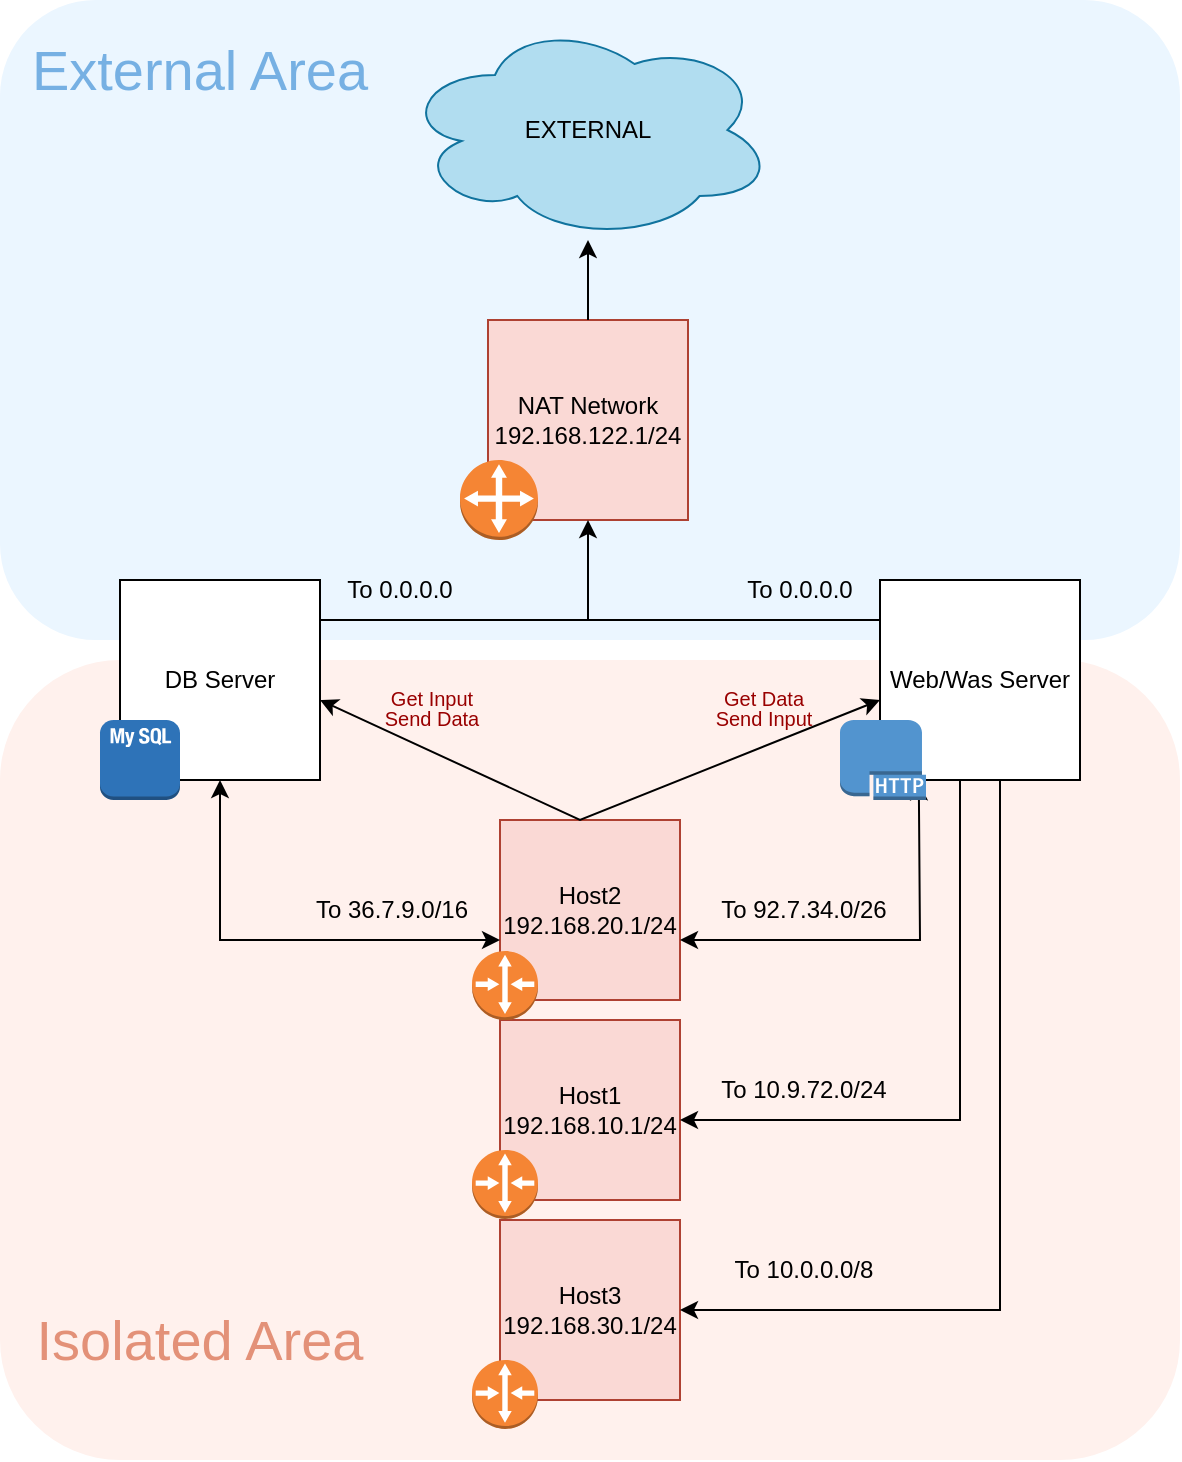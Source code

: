 <mxfile version="20.4.2" type="device"><diagram id="bxYUA1YPEKMAFl4biI23" name="페이지-1"><mxGraphModel dx="2067" dy="1337" grid="1" gridSize="10" guides="1" tooltips="1" connect="1" arrows="1" fold="1" page="1" pageScale="1" pageWidth="827" pageHeight="1169" math="0" shadow="0"><root><mxCell id="0"/><mxCell id="1" parent="0"/><mxCell id="dsKPmO-VWe0PHY5mTytd-50" value="" style="rounded=1;whiteSpace=wrap;html=1;fontSize=28;fontColor=#76B0E3;fillColor=#FFF1ED;strokeColor=none;" vertex="1" parent="1"><mxGeometry x="60" y="340" width="590" height="400" as="geometry"/></mxCell><mxCell id="dsKPmO-VWe0PHY5mTytd-48" value="" style="rounded=1;whiteSpace=wrap;html=1;fontSize=10;fillColor=#EBF6FF;strokeColor=none;align=left;" vertex="1" parent="1"><mxGeometry x="60" y="10" width="590" height="320" as="geometry"/></mxCell><mxCell id="dsKPmO-VWe0PHY5mTytd-1" value="NAT Network&lt;br&gt;192.168.122.1/24" style="whiteSpace=wrap;html=1;aspect=fixed;fillColor=#fad9d5;strokeColor=#ae4132;" vertex="1" parent="1"><mxGeometry x="304" y="170" width="100" height="100" as="geometry"/></mxCell><mxCell id="dsKPmO-VWe0PHY5mTytd-3" value="" style="edgeStyle=orthogonalEdgeStyle;rounded=0;orthogonalLoop=1;jettySize=auto;html=1;" edge="1" parent="1" source="dsKPmO-VWe0PHY5mTytd-2" target="dsKPmO-VWe0PHY5mTytd-1"><mxGeometry relative="1" as="geometry"><Array as="points"><mxPoint x="354" y="320"/></Array></mxGeometry></mxCell><mxCell id="dsKPmO-VWe0PHY5mTytd-2" value="Web/Was Server" style="whiteSpace=wrap;html=1;aspect=fixed;" vertex="1" parent="1"><mxGeometry x="500" y="300" width="100" height="100" as="geometry"/></mxCell><mxCell id="dsKPmO-VWe0PHY5mTytd-6" value="" style="edgeStyle=orthogonalEdgeStyle;rounded=0;orthogonalLoop=1;jettySize=auto;html=1;endArrow=none;endFill=0;" edge="1" parent="1" source="dsKPmO-VWe0PHY5mTytd-4"><mxGeometry relative="1" as="geometry"><mxPoint x="360" y="320" as="targetPoint"/><Array as="points"><mxPoint x="360" y="320"/></Array></mxGeometry></mxCell><mxCell id="dsKPmO-VWe0PHY5mTytd-4" value="DB Server" style="whiteSpace=wrap;html=1;aspect=fixed;" vertex="1" parent="1"><mxGeometry x="120" y="300" width="100" height="100" as="geometry"/></mxCell><mxCell id="dsKPmO-VWe0PHY5mTytd-9" value="" style="edgeStyle=orthogonalEdgeStyle;rounded=0;orthogonalLoop=1;jettySize=auto;html=1;endArrow=none;endFill=0;startArrow=classic;startFill=1;" edge="1" parent="1" source="dsKPmO-VWe0PHY5mTytd-8" target="dsKPmO-VWe0PHY5mTytd-1"><mxGeometry relative="1" as="geometry"/></mxCell><mxCell id="dsKPmO-VWe0PHY5mTytd-8" value="EXTERNAL" style="ellipse;shape=cloud;whiteSpace=wrap;html=1;fillColor=#b1ddf0;strokeColor=#10739e;" vertex="1" parent="1"><mxGeometry x="261" y="20" width="186" height="110" as="geometry"/></mxCell><mxCell id="dsKPmO-VWe0PHY5mTytd-11" value="Host2&lt;br&gt;192.168.20.1/24" style="whiteSpace=wrap;html=1;aspect=fixed;fillColor=#fad9d5;strokeColor=#ae4132;" vertex="1" parent="1"><mxGeometry x="310" y="420" width="90" height="90" as="geometry"/></mxCell><mxCell id="dsKPmO-VWe0PHY5mTytd-14" value="" style="endArrow=classic;html=1;rounded=0;startArrow=classic;startFill=1;" edge="1" parent="1"><mxGeometry width="50" height="50" relative="1" as="geometry"><mxPoint x="310" y="480" as="sourcePoint"/><mxPoint x="170" y="400" as="targetPoint"/><Array as="points"><mxPoint x="170" y="480"/></Array></mxGeometry></mxCell><mxCell id="dsKPmO-VWe0PHY5mTytd-15" value="" style="endArrow=classic;html=1;rounded=0;entryX=0.194;entryY=1.012;entryDx=0;entryDy=0;entryPerimeter=0;startArrow=classic;startFill=1;" edge="1" parent="1" target="dsKPmO-VWe0PHY5mTytd-2"><mxGeometry width="50" height="50" relative="1" as="geometry"><mxPoint x="400" y="480" as="sourcePoint"/><mxPoint x="444" y="430" as="targetPoint"/><Array as="points"><mxPoint x="520" y="480"/></Array></mxGeometry></mxCell><mxCell id="dsKPmO-VWe0PHY5mTytd-16" value="Host1&lt;br&gt;192.168.10.1/24" style="whiteSpace=wrap;html=1;aspect=fixed;fillColor=#fad9d5;strokeColor=#ae4132;" vertex="1" parent="1"><mxGeometry x="310" y="520" width="90" height="90" as="geometry"/></mxCell><mxCell id="dsKPmO-VWe0PHY5mTytd-17" value="Host3&lt;br&gt;192.168.30.1/24" style="whiteSpace=wrap;html=1;aspect=fixed;fillColor=#fad9d5;strokeColor=#ae4132;" vertex="1" parent="1"><mxGeometry x="310" y="620" width="90" height="90" as="geometry"/></mxCell><mxCell id="dsKPmO-VWe0PHY5mTytd-19" value="" style="endArrow=classic;html=1;rounded=0;" edge="1" parent="1"><mxGeometry width="50" height="50" relative="1" as="geometry"><mxPoint x="540" y="400" as="sourcePoint"/><mxPoint x="400" y="570" as="targetPoint"/><Array as="points"><mxPoint x="540" y="570"/></Array></mxGeometry></mxCell><mxCell id="dsKPmO-VWe0PHY5mTytd-20" value="" style="endArrow=classic;html=1;rounded=0;entryX=1;entryY=0.5;entryDx=0;entryDy=0;exitX=0.6;exitY=1;exitDx=0;exitDy=0;exitPerimeter=0;" edge="1" parent="1" source="dsKPmO-VWe0PHY5mTytd-2" target="dsKPmO-VWe0PHY5mTytd-17"><mxGeometry width="50" height="50" relative="1" as="geometry"><mxPoint x="490" y="510" as="sourcePoint"/><mxPoint x="540" y="460" as="targetPoint"/><Array as="points"><mxPoint x="560" y="665"/></Array></mxGeometry></mxCell><mxCell id="dsKPmO-VWe0PHY5mTytd-23" value="To 92.7.34.0/26" style="text;html=1;strokeColor=none;fillColor=none;align=center;verticalAlign=middle;whiteSpace=wrap;rounded=0;" vertex="1" parent="1"><mxGeometry x="414" y="450" width="96" height="30" as="geometry"/></mxCell><mxCell id="dsKPmO-VWe0PHY5mTytd-24" value="To 10.9.72.0/24" style="text;html=1;strokeColor=none;fillColor=none;align=center;verticalAlign=middle;whiteSpace=wrap;rounded=0;" vertex="1" parent="1"><mxGeometry x="414" y="540" width="96" height="30" as="geometry"/></mxCell><mxCell id="dsKPmO-VWe0PHY5mTytd-25" value="To 10.0.0.0/8" style="text;html=1;strokeColor=none;fillColor=none;align=center;verticalAlign=middle;whiteSpace=wrap;rounded=0;" vertex="1" parent="1"><mxGeometry x="414" y="630" width="96" height="30" as="geometry"/></mxCell><mxCell id="dsKPmO-VWe0PHY5mTytd-26" value="To 36.7.9.0/16" style="text;html=1;strokeColor=none;fillColor=none;align=center;verticalAlign=middle;whiteSpace=wrap;rounded=0;" vertex="1" parent="1"><mxGeometry x="208" y="450" width="96" height="30" as="geometry"/></mxCell><mxCell id="dsKPmO-VWe0PHY5mTytd-27" value="To 0.0.0.0" style="text;html=1;strokeColor=none;fillColor=none;align=center;verticalAlign=middle;whiteSpace=wrap;rounded=0;" vertex="1" parent="1"><mxGeometry x="230" y="290" width="60" height="30" as="geometry"/></mxCell><mxCell id="dsKPmO-VWe0PHY5mTytd-28" value="To 0.0.0.0" style="text;html=1;strokeColor=none;fillColor=none;align=center;verticalAlign=middle;whiteSpace=wrap;rounded=0;" vertex="1" parent="1"><mxGeometry x="430" y="290" width="60" height="30" as="geometry"/></mxCell><mxCell id="dsKPmO-VWe0PHY5mTytd-41" value="" style="outlineConnect=0;dashed=0;verticalLabelPosition=bottom;verticalAlign=top;align=center;html=1;shape=mxgraph.aws3.customer_gateway;fillColor=#F58534;gradientColor=none;fontSize=10;" vertex="1" parent="1"><mxGeometry x="290" y="240" width="39" height="40" as="geometry"/></mxCell><mxCell id="dsKPmO-VWe0PHY5mTytd-42" value="" style="outlineConnect=0;dashed=0;verticalLabelPosition=bottom;verticalAlign=top;align=center;html=1;shape=mxgraph.aws3.mysql_db_instance_2;fillColor=#2E73B8;gradientColor=none;fontSize=10;" vertex="1" parent="1"><mxGeometry x="110" y="370" width="40" height="40" as="geometry"/></mxCell><mxCell id="dsKPmO-VWe0PHY5mTytd-43" value="" style="outlineConnect=0;dashed=0;verticalLabelPosition=bottom;verticalAlign=top;align=center;html=1;shape=mxgraph.aws3.router;fillColor=#F58534;gradientColor=none;fontSize=10;" vertex="1" parent="1"><mxGeometry x="296" y="485.56" width="33" height="34.44" as="geometry"/></mxCell><mxCell id="dsKPmO-VWe0PHY5mTytd-44" value="" style="outlineConnect=0;dashed=0;verticalLabelPosition=bottom;verticalAlign=top;align=center;html=1;shape=mxgraph.aws3.router;fillColor=#F58534;gradientColor=none;fontSize=10;" vertex="1" parent="1"><mxGeometry x="296" y="585" width="33" height="34.44" as="geometry"/></mxCell><mxCell id="dsKPmO-VWe0PHY5mTytd-45" value="" style="outlineConnect=0;dashed=0;verticalLabelPosition=bottom;verticalAlign=top;align=center;html=1;shape=mxgraph.aws3.router;fillColor=#F58534;gradientColor=none;fontSize=10;" vertex="1" parent="1"><mxGeometry x="296" y="690" width="33" height="34.44" as="geometry"/></mxCell><mxCell id="dsKPmO-VWe0PHY5mTytd-46" value="" style="outlineConnect=0;dashed=0;verticalLabelPosition=bottom;verticalAlign=top;align=center;html=1;shape=mxgraph.aws3.http_protocol;fillColor=#5294CF;gradientColor=none;fontSize=10;" vertex="1" parent="1"><mxGeometry x="480" y="370" width="43" height="40" as="geometry"/></mxCell><mxCell id="dsKPmO-VWe0PHY5mTytd-47" value="" style="shape=image;html=1;verticalAlign=top;verticalLabelPosition=bottom;labelBackgroundColor=#ffffff;imageAspect=0;aspect=fixed;image=https://cdn4.iconfinder.com/data/icons/scripting-and-programming-languages/512/php-128.png;fontSize=10;" vertex="1" parent="1"><mxGeometry x="470" y="360" width="40" height="40" as="geometry"/></mxCell><mxCell id="dsKPmO-VWe0PHY5mTytd-49" value="&lt;font color=&quot;#76b0e3&quot;&gt;External Area&lt;/font&gt;" style="text;html=1;strokeColor=none;fillColor=none;align=center;verticalAlign=middle;whiteSpace=wrap;rounded=0;fontSize=28;fontColor=#307DE3;" vertex="1" parent="1"><mxGeometry x="70" y="30" width="180" height="30" as="geometry"/></mxCell><mxCell id="dsKPmO-VWe0PHY5mTytd-51" value="&lt;font color=&quot;#e39178&quot;&gt;Isolated Area&lt;/font&gt;" style="text;html=1;strokeColor=none;fillColor=none;align=center;verticalAlign=middle;whiteSpace=wrap;rounded=0;fontSize=28;fontColor=#76B0E3;" vertex="1" parent="1"><mxGeometry x="70" y="660" width="180" height="40" as="geometry"/></mxCell><mxCell id="dsKPmO-VWe0PHY5mTytd-52" value="" style="endArrow=classic;startArrow=classic;html=1;rounded=0;fontSize=28;fontColor=#E39178;" edge="1" parent="1"><mxGeometry width="50" height="50" relative="1" as="geometry"><mxPoint x="220" y="360" as="sourcePoint"/><mxPoint x="500" y="360" as="targetPoint"/><Array as="points"><mxPoint x="350" y="420"/></Array></mxGeometry></mxCell><mxCell id="dsKPmO-VWe0PHY5mTytd-53" value="&lt;font color=&quot;#990000&quot; style=&quot;font-size: 10px;&quot;&gt;Send Input&lt;/font&gt;" style="text;html=1;strokeColor=none;fillColor=none;align=center;verticalAlign=middle;whiteSpace=wrap;rounded=0;fontSize=28;fontColor=#E39178;" vertex="1" parent="1"><mxGeometry x="414" y="355" width="56" height="15" as="geometry"/></mxCell><mxCell id="dsKPmO-VWe0PHY5mTytd-54" value="&lt;font color=&quot;#990000&quot; style=&quot;font-size: 10px;&quot;&gt;Get Data&lt;/font&gt;" style="text;html=1;strokeColor=none;fillColor=none;align=center;verticalAlign=middle;whiteSpace=wrap;rounded=0;fontSize=28;fontColor=#E39178;" vertex="1" parent="1"><mxGeometry x="414" y="345" width="56" height="15" as="geometry"/></mxCell><mxCell id="dsKPmO-VWe0PHY5mTytd-56" value="&lt;font color=&quot;#990000&quot; style=&quot;font-size: 10px;&quot;&gt;Get Input&lt;/font&gt;" style="text;html=1;strokeColor=none;fillColor=none;align=center;verticalAlign=middle;whiteSpace=wrap;rounded=0;fontSize=28;fontColor=#E39178;" vertex="1" parent="1"><mxGeometry x="248" y="345" width="56" height="15" as="geometry"/></mxCell><mxCell id="dsKPmO-VWe0PHY5mTytd-57" value="&lt;font color=&quot;#990000&quot; style=&quot;font-size: 10px;&quot;&gt;Send Data&lt;/font&gt;" style="text;html=1;strokeColor=none;fillColor=none;align=center;verticalAlign=middle;whiteSpace=wrap;rounded=0;fontSize=28;fontColor=#E39178;" vertex="1" parent="1"><mxGeometry x="248" y="355" width="56" height="15" as="geometry"/></mxCell></root></mxGraphModel></diagram></mxfile>